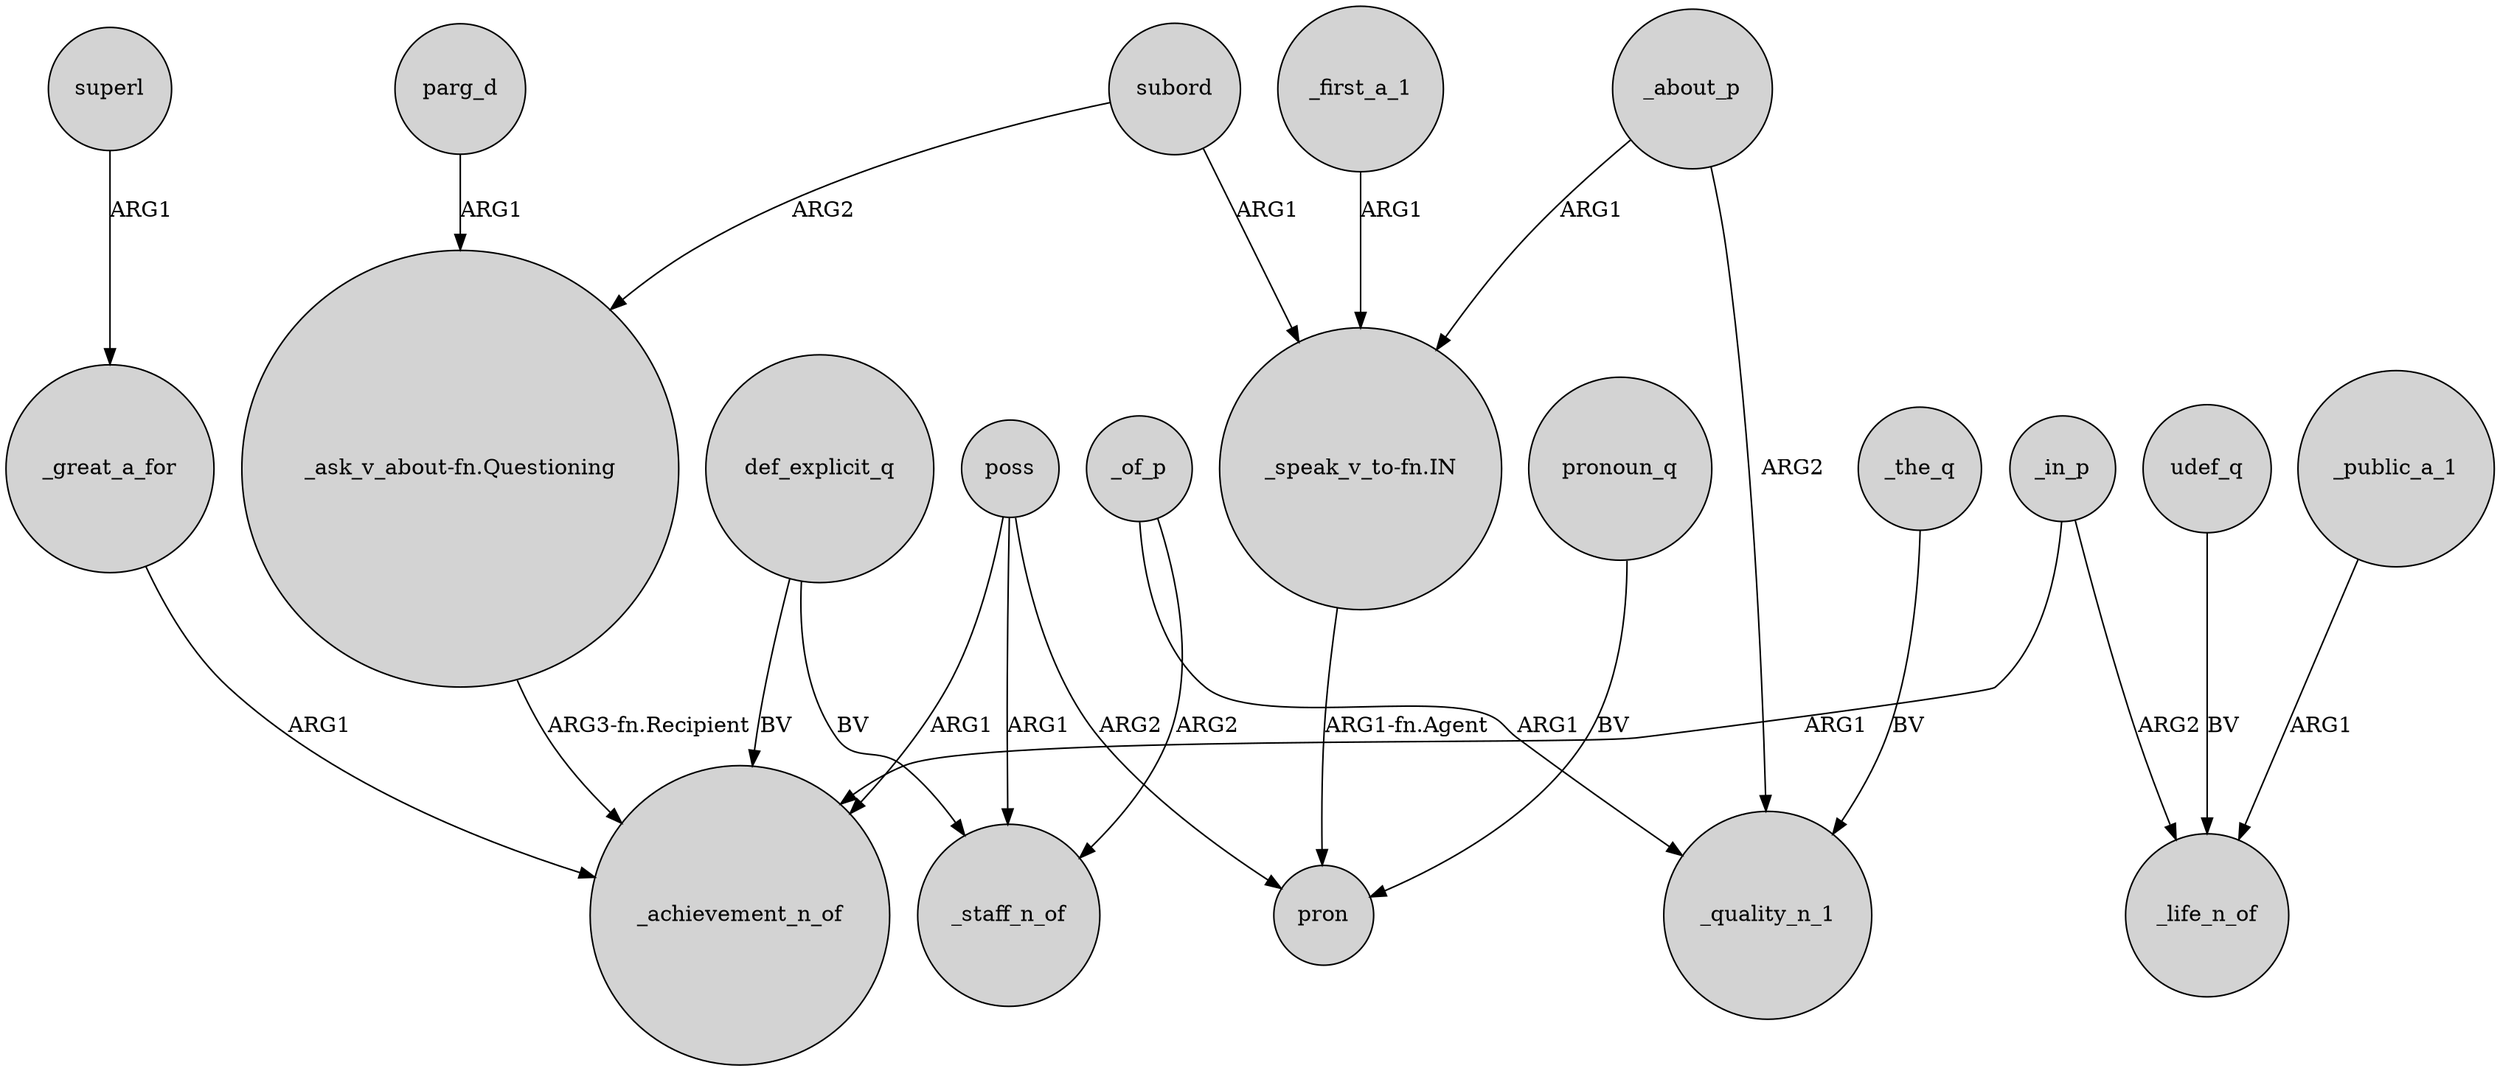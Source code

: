 digraph {
	node [shape=circle style=filled]
	_in_p -> _achievement_n_of [label=ARG1]
	_great_a_for -> _achievement_n_of [label=ARG1]
	_in_p -> _life_n_of [label=ARG2]
	_of_p -> _staff_n_of [label=ARG2]
	poss -> pron [label=ARG2]
	_about_p -> "_speak_v_to-fn.IN" [label=ARG1]
	_first_a_1 -> "_speak_v_to-fn.IN" [label=ARG1]
	udef_q -> _life_n_of [label=BV]
	"_speak_v_to-fn.IN" -> pron [label="ARG1-fn.Agent"]
	_the_q -> _quality_n_1 [label=BV]
	_public_a_1 -> _life_n_of [label=ARG1]
	def_explicit_q -> _achievement_n_of [label=BV]
	def_explicit_q -> _staff_n_of [label=BV]
	pronoun_q -> pron [label=BV]
	poss -> _staff_n_of [label=ARG1]
	superl -> _great_a_for [label=ARG1]
	poss -> _achievement_n_of [label=ARG1]
	"_ask_v_about-fn.Questioning" -> _achievement_n_of [label="ARG3-fn.Recipient"]
	_about_p -> _quality_n_1 [label=ARG2]
	_of_p -> _quality_n_1 [label=ARG1]
	subord -> "_ask_v_about-fn.Questioning" [label=ARG2]
	subord -> "_speak_v_to-fn.IN" [label=ARG1]
	parg_d -> "_ask_v_about-fn.Questioning" [label=ARG1]
}
